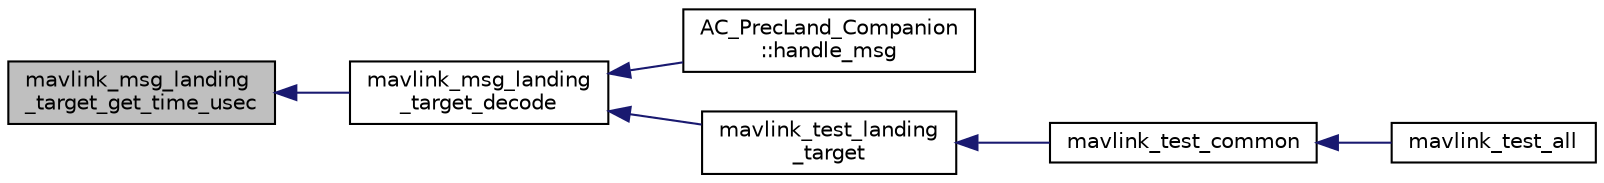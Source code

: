 digraph "mavlink_msg_landing_target_get_time_usec"
{
 // INTERACTIVE_SVG=YES
  edge [fontname="Helvetica",fontsize="10",labelfontname="Helvetica",labelfontsize="10"];
  node [fontname="Helvetica",fontsize="10",shape=record];
  rankdir="LR";
  Node1 [label="mavlink_msg_landing\l_target_get_time_usec",height=0.2,width=0.4,color="black", fillcolor="grey75", style="filled", fontcolor="black"];
  Node1 -> Node2 [dir="back",color="midnightblue",fontsize="10",style="solid",fontname="Helvetica"];
  Node2 [label="mavlink_msg_landing\l_target_decode",height=0.2,width=0.4,color="black", fillcolor="white", style="filled",URL="$mavlink__msg__landing__target_8h.html#a81693e52c6025bcdd5223602cbc01492",tooltip="Decode a landing_target message into a struct. "];
  Node2 -> Node3 [dir="back",color="midnightblue",fontsize="10",style="solid",fontname="Helvetica"];
  Node3 [label="AC_PrecLand_Companion\l::handle_msg",height=0.2,width=0.4,color="black", fillcolor="white", style="filled",URL="$classAC__PrecLand__Companion.html#a635e0d9149728782cfc70bb0e0658c07"];
  Node2 -> Node4 [dir="back",color="midnightblue",fontsize="10",style="solid",fontname="Helvetica"];
  Node4 [label="mavlink_test_landing\l_target",height=0.2,width=0.4,color="black", fillcolor="white", style="filled",URL="$common_2testsuite_8h.html#a35724381504eb7c4a7098a91ba154697"];
  Node4 -> Node5 [dir="back",color="midnightblue",fontsize="10",style="solid",fontname="Helvetica"];
  Node5 [label="mavlink_test_common",height=0.2,width=0.4,color="black", fillcolor="white", style="filled",URL="$common_2testsuite_8h.html#af349432601ac003d2c80a69c100c70a4"];
  Node5 -> Node6 [dir="back",color="midnightblue",fontsize="10",style="solid",fontname="Helvetica"];
  Node6 [label="mavlink_test_all",height=0.2,width=0.4,color="black", fillcolor="white", style="filled",URL="$common_2testsuite_8h.html#a4cc77b6c343679298da5d3c2b4e48759"];
}
